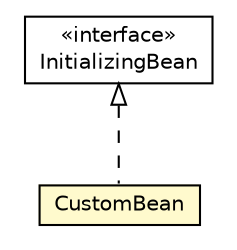 #!/usr/local/bin/dot
#
# Class diagram 
# Generated by UMLGraph version R5_6_6-8-g8d7759 (http://www.umlgraph.org/)
#

digraph G {
	edge [fontname="Helvetica",fontsize=10,labelfontname="Helvetica",labelfontsize=10];
	node [fontname="Helvetica",fontsize=10,shape=plaintext];
	nodesep=0.25;
	ranksep=0.5;
	// org.dayatang.springtest.test.CustomBean
	c18025 [label=<<table title="org.dayatang.springtest.test.CustomBean" border="0" cellborder="1" cellspacing="0" cellpadding="2" port="p" bgcolor="lemonChiffon" href="./CustomBean.html">
		<tr><td><table border="0" cellspacing="0" cellpadding="1">
<tr><td align="center" balign="center"> CustomBean </td></tr>
		</table></td></tr>
		</table>>, URL="./CustomBean.html", fontname="Helvetica", fontcolor="black", fontsize=10.0];
	//org.dayatang.springtest.test.CustomBean implements org.springframework.beans.factory.InitializingBean
	c18075:p -> c18025:p [dir=back,arrowtail=empty,style=dashed];
	// org.springframework.beans.factory.InitializingBean
	c18075 [label=<<table title="org.springframework.beans.factory.InitializingBean" border="0" cellborder="1" cellspacing="0" cellpadding="2" port="p">
		<tr><td><table border="0" cellspacing="0" cellpadding="1">
<tr><td align="center" balign="center"> &#171;interface&#187; </td></tr>
<tr><td align="center" balign="center"> InitializingBean </td></tr>
		</table></td></tr>
		</table>>, URL="null", fontname="Helvetica", fontcolor="black", fontsize=10.0];
}


